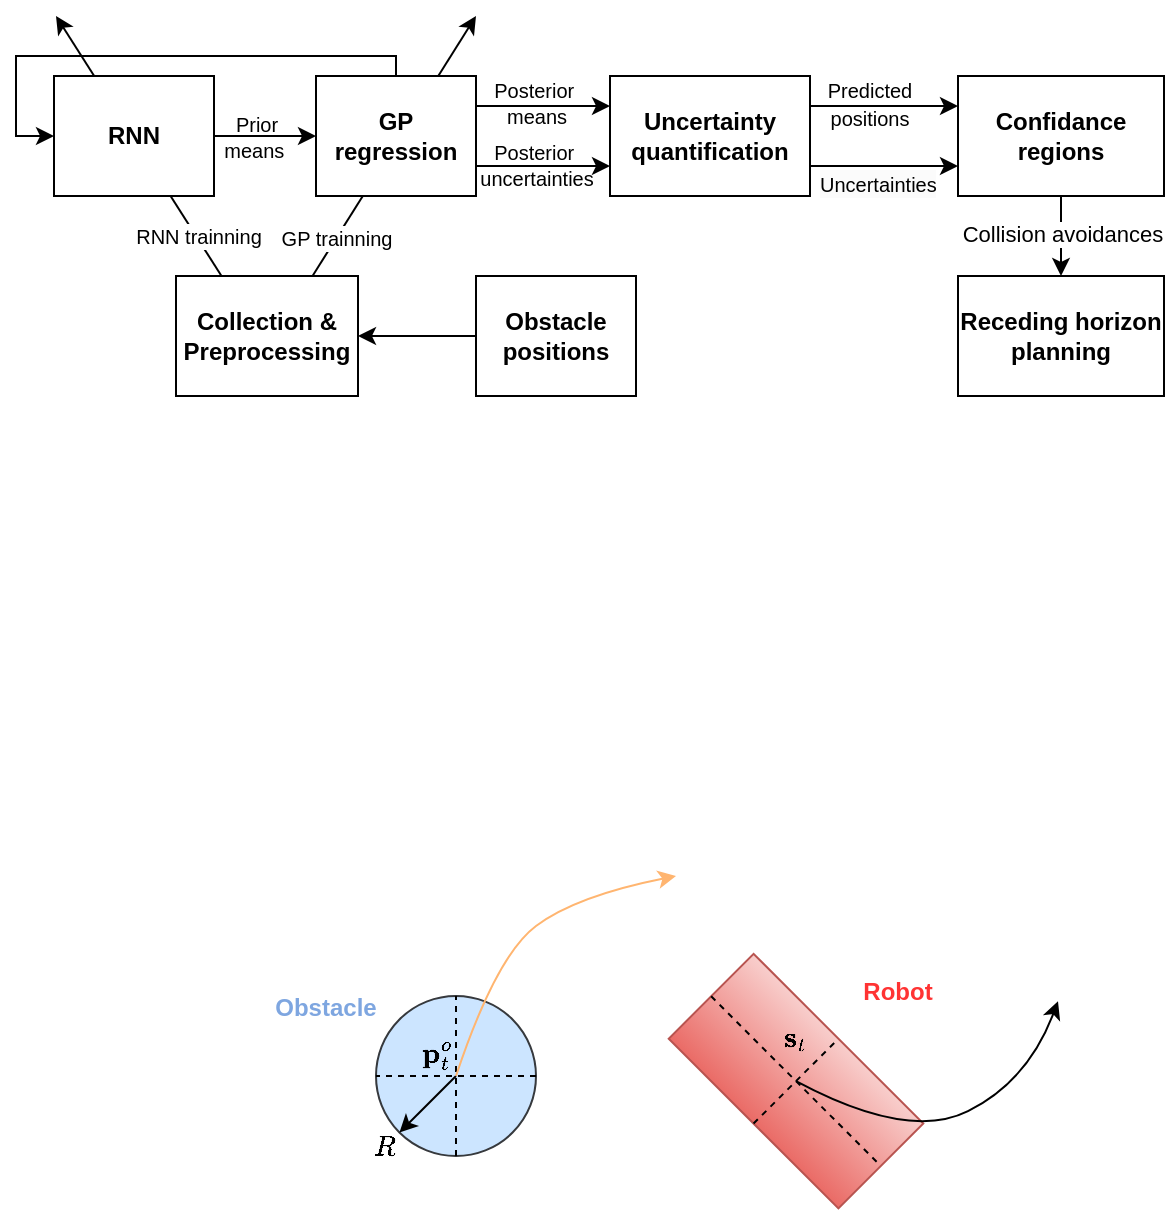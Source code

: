 <mxfile version="26.0.14">
  <diagram name="Page-1" id="GaQjfFJ9bCtF0tFXYjhQ">
    <mxGraphModel dx="958" dy="546" grid="1" gridSize="10" guides="1" tooltips="1" connect="1" arrows="1" fold="1" page="1" pageScale="1" pageWidth="827" pageHeight="1169" math="1" shadow="0">
      <root>
        <mxCell id="0" />
        <mxCell id="1" parent="0" />
        <mxCell id="_HUgXo8m6xiWr_ruXOVi-2" value="" style="rounded=0;whiteSpace=wrap;html=1;rotation=45;fillColor=#f8cecc;strokeColor=#b85450;gradientColor=#ea6b66;" parent="1" vertex="1">
          <mxGeometry x="380" y="972.57" width="120" height="60" as="geometry" />
        </mxCell>
        <mxCell id="T1mWJVR4Jfj2hTx4SNUG-9" value="" style="endArrow=classic;html=1;rounded=0;exitX=0.25;exitY=0;exitDx=0;exitDy=0;" parent="1" source="T1mWJVR4Jfj2hTx4SNUG-4" edge="1">
          <mxGeometry width="50" height="50" relative="1" as="geometry">
            <mxPoint x="230" y="640" as="sourcePoint" />
            <mxPoint x="70" y="470" as="targetPoint" />
          </mxGeometry>
        </mxCell>
        <mxCell id="T1mWJVR4Jfj2hTx4SNUG-31" value="&lt;font style=&quot;font-size: 10px;&quot;&gt;RNN trainning&lt;/font&gt;" style="edgeLabel;html=1;align=center;verticalAlign=middle;resizable=0;points=[];" parent="T1mWJVR4Jfj2hTx4SNUG-9" vertex="1" connectable="0">
          <mxGeometry x="-0.68" relative="1" as="geometry">
            <mxPoint x="1" as="offset" />
          </mxGeometry>
        </mxCell>
        <mxCell id="T1mWJVR4Jfj2hTx4SNUG-28" value="" style="endArrow=classic;html=1;rounded=0;exitX=0.75;exitY=0;exitDx=0;exitDy=0;" parent="1" source="T1mWJVR4Jfj2hTx4SNUG-4" edge="1">
          <mxGeometry width="50" height="50" relative="1" as="geometry">
            <mxPoint x="360" y="690" as="sourcePoint" />
            <mxPoint x="280" y="470" as="targetPoint" />
          </mxGeometry>
        </mxCell>
        <mxCell id="T1mWJVR4Jfj2hTx4SNUG-30" value="&lt;font style=&quot;font-size: 10px;&quot;&gt;GP trainning&lt;/font&gt;" style="edgeLabel;html=1;align=center;verticalAlign=middle;resizable=0;points=[];" parent="T1mWJVR4Jfj2hTx4SNUG-28" vertex="1" connectable="0">
          <mxGeometry x="-0.665" y="2" relative="1" as="geometry">
            <mxPoint y="3" as="offset" />
          </mxGeometry>
        </mxCell>
        <mxCell id="T1mWJVR4Jfj2hTx4SNUG-12" value="" style="endArrow=classic;html=1;rounded=0;exitX=1;exitY=0.25;exitDx=0;exitDy=0;entryX=0;entryY=0.25;entryDx=0;entryDy=0;" parent="1" source="T1mWJVR4Jfj2hTx4SNUG-2" target="T1mWJVR4Jfj2hTx4SNUG-5" edge="1">
          <mxGeometry width="50" height="50" relative="1" as="geometry">
            <mxPoint x="150" y="610" as="sourcePoint" />
            <mxPoint x="150" y="570" as="targetPoint" />
          </mxGeometry>
        </mxCell>
        <mxCell id="T1mWJVR4Jfj2hTx4SNUG-19" value="&lt;font style=&quot;font-size: 10px;&quot;&gt;Posterior&amp;nbsp;&lt;/font&gt;&lt;div style=&quot;font-size: 10px;&quot;&gt;&lt;font style=&quot;font-size: 10px;&quot;&gt;means&lt;/font&gt;&lt;/div&gt;" style="text;html=1;align=center;verticalAlign=middle;resizable=0;points=[];autosize=1;strokeColor=none;fillColor=none;" parent="1" vertex="1">
          <mxGeometry x="275" y="493" width="70" height="40" as="geometry" />
        </mxCell>
        <mxCell id="T1mWJVR4Jfj2hTx4SNUG-22" value="&lt;div style=&quot;&quot;&gt;&lt;span style=&quot;font-size: 10px; text-wrap: nowrap;&quot;&gt;Predicted&lt;/span&gt;&lt;/div&gt;&lt;div style=&quot;&quot;&gt;&lt;span style=&quot;font-size: 10px; text-wrap: nowrap;&quot;&gt;positions&lt;/span&gt;&lt;/div&gt;" style="text;whiteSpace=wrap;html=1;align=center;" parent="1" vertex="1">
          <mxGeometry x="447" y="493" width="60" height="40" as="geometry" />
        </mxCell>
        <mxCell id="T1mWJVR4Jfj2hTx4SNUG-1" value="&lt;b&gt;RNN&lt;/b&gt;" style="rounded=0;whiteSpace=wrap;html=1;" parent="1" vertex="1">
          <mxGeometry x="69" y="500" width="80" height="60" as="geometry" />
        </mxCell>
        <mxCell id="T1mWJVR4Jfj2hTx4SNUG-2" value="&lt;b&gt;GP regression&lt;/b&gt;" style="rounded=0;whiteSpace=wrap;html=1;" parent="1" vertex="1">
          <mxGeometry x="200" y="500" width="80" height="60" as="geometry" />
        </mxCell>
        <mxCell id="T1mWJVR4Jfj2hTx4SNUG-3" value="&lt;div&gt;&lt;b&gt;Obstacle positions&lt;/b&gt;&lt;/div&gt;" style="rounded=0;whiteSpace=wrap;html=1;" parent="1" vertex="1">
          <mxGeometry x="280" y="600" width="80" height="60" as="geometry" />
        </mxCell>
        <mxCell id="T1mWJVR4Jfj2hTx4SNUG-4" value="&lt;b&gt;Collection &amp;amp; Pre&lt;/b&gt;&lt;b style=&quot;background-color: initial;&quot;&gt;processing&lt;/b&gt;" style="rounded=0;whiteSpace=wrap;html=1;" parent="1" vertex="1">
          <mxGeometry x="130" y="600" width="91" height="60" as="geometry" />
        </mxCell>
        <mxCell id="T1mWJVR4Jfj2hTx4SNUG-5" value="&lt;b&gt;Uncertainty&lt;/b&gt;&lt;div&gt;&lt;b&gt;quantification&lt;/b&gt;&lt;/div&gt;" style="rounded=0;whiteSpace=wrap;html=1;" parent="1" vertex="1">
          <mxGeometry x="347" y="500" width="100" height="60" as="geometry" />
        </mxCell>
        <mxCell id="T1mWJVR4Jfj2hTx4SNUG-6" value="&lt;b&gt;Confidance&lt;/b&gt;&lt;div&gt;&lt;b&gt;regions&lt;/b&gt;&lt;/div&gt;" style="rounded=0;whiteSpace=wrap;html=1;" parent="1" vertex="1">
          <mxGeometry x="521" y="500" width="103" height="60" as="geometry" />
        </mxCell>
        <mxCell id="T1mWJVR4Jfj2hTx4SNUG-7" value="&lt;b&gt;Receding horizon&lt;/b&gt;&lt;div&gt;&lt;b&gt;planning&lt;/b&gt;&lt;/div&gt;" style="rounded=0;whiteSpace=wrap;html=1;" parent="1" vertex="1">
          <mxGeometry x="521" y="600" width="103" height="60" as="geometry" />
        </mxCell>
        <mxCell id="T1mWJVR4Jfj2hTx4SNUG-8" value="" style="endArrow=classic;html=1;rounded=0;exitX=0;exitY=0.5;exitDx=0;exitDy=0;entryX=1;entryY=0.5;entryDx=0;entryDy=0;" parent="1" source="T1mWJVR4Jfj2hTx4SNUG-3" target="T1mWJVR4Jfj2hTx4SNUG-4" edge="1">
          <mxGeometry width="50" height="50" relative="1" as="geometry">
            <mxPoint x="416.5" y="690" as="sourcePoint" />
            <mxPoint x="466.5" y="640" as="targetPoint" />
          </mxGeometry>
        </mxCell>
        <mxCell id="T1mWJVR4Jfj2hTx4SNUG-10" value="" style="endArrow=classic;html=1;rounded=0;entryX=0;entryY=0.5;entryDx=0;entryDy=0;exitX=0.5;exitY=0;exitDx=0;exitDy=0;" parent="1" source="T1mWJVR4Jfj2hTx4SNUG-2" target="T1mWJVR4Jfj2hTx4SNUG-1" edge="1">
          <mxGeometry width="50" height="50" relative="1" as="geometry">
            <mxPoint x="380" y="515" as="sourcePoint" />
            <mxPoint x="380" y="470" as="targetPoint" />
            <Array as="points">
              <mxPoint x="240" y="490" />
              <mxPoint x="50" y="490" />
              <mxPoint x="50" y="530" />
              <mxPoint x="60" y="530" />
            </Array>
          </mxGeometry>
        </mxCell>
        <mxCell id="T1mWJVR4Jfj2hTx4SNUG-11" value="" style="endArrow=classic;html=1;rounded=0;exitX=1;exitY=0.5;exitDx=0;exitDy=0;entryX=0;entryY=0.5;entryDx=0;entryDy=0;" parent="1" source="T1mWJVR4Jfj2hTx4SNUG-1" target="T1mWJVR4Jfj2hTx4SNUG-2" edge="1">
          <mxGeometry width="50" height="50" relative="1" as="geometry">
            <mxPoint x="150" y="610" as="sourcePoint" />
            <mxPoint x="150" y="570" as="targetPoint" />
          </mxGeometry>
        </mxCell>
        <mxCell id="T1mWJVR4Jfj2hTx4SNUG-13" value="" style="endArrow=classic;html=1;rounded=0;entryX=0;entryY=0.75;entryDx=0;entryDy=0;exitX=1;exitY=0.75;exitDx=0;exitDy=0;" parent="1" target="T1mWJVR4Jfj2hTx4SNUG-5" edge="1" source="T1mWJVR4Jfj2hTx4SNUG-2">
          <mxGeometry width="50" height="50" relative="1" as="geometry">
            <mxPoint x="300" y="560" as="sourcePoint" />
            <mxPoint x="365" y="544" as="targetPoint" />
          </mxGeometry>
        </mxCell>
        <mxCell id="T1mWJVR4Jfj2hTx4SNUG-14" value="" style="endArrow=classic;html=1;rounded=0;exitX=1;exitY=0.25;exitDx=0;exitDy=0;entryX=0;entryY=0.25;entryDx=0;entryDy=0;" parent="1" source="T1mWJVR4Jfj2hTx4SNUG-5" target="T1mWJVR4Jfj2hTx4SNUG-6" edge="1">
          <mxGeometry width="50" height="50" relative="1" as="geometry">
            <mxPoint x="374" y="525" as="sourcePoint" />
            <mxPoint x="414" y="525" as="targetPoint" />
          </mxGeometry>
        </mxCell>
        <mxCell id="T1mWJVR4Jfj2hTx4SNUG-15" value="" style="endArrow=classic;html=1;rounded=0;exitX=1;exitY=0.75;exitDx=0;exitDy=0;entryX=0;entryY=0.75;entryDx=0;entryDy=0;" parent="1" source="T1mWJVR4Jfj2hTx4SNUG-5" target="T1mWJVR4Jfj2hTx4SNUG-6" edge="1">
          <mxGeometry width="50" height="50" relative="1" as="geometry">
            <mxPoint x="384" y="535" as="sourcePoint" />
            <mxPoint x="424" y="535" as="targetPoint" />
          </mxGeometry>
        </mxCell>
        <mxCell id="T1mWJVR4Jfj2hTx4SNUG-16" value="" style="endArrow=classic;html=1;rounded=0;exitX=0.5;exitY=1;exitDx=0;exitDy=0;entryX=0.5;entryY=0;entryDx=0;entryDy=0;" parent="1" source="T1mWJVR4Jfj2hTx4SNUG-6" target="T1mWJVR4Jfj2hTx4SNUG-7" edge="1">
          <mxGeometry width="50" height="50" relative="1" as="geometry">
            <mxPoint x="540" y="555" as="sourcePoint" />
            <mxPoint x="580" y="555" as="targetPoint" />
          </mxGeometry>
        </mxCell>
        <mxCell id="_HUgXo8m6xiWr_ruXOVi-1" value="Collision avoidances" style="edgeLabel;html=1;align=center;verticalAlign=middle;resizable=0;points=[];" parent="T1mWJVR4Jfj2hTx4SNUG-16" vertex="1" connectable="0">
          <mxGeometry x="-0.064" relative="1" as="geometry">
            <mxPoint as="offset" />
          </mxGeometry>
        </mxCell>
        <mxCell id="T1mWJVR4Jfj2hTx4SNUG-21" value="&lt;font style=&quot;font-size: 10px;&quot;&gt;Prior&lt;/font&gt;&lt;div style=&quot;font-size: 10px;&quot;&gt;&lt;font style=&quot;font-size: 10px;&quot;&gt;means&amp;nbsp;&lt;/font&gt;&lt;/div&gt;" style="text;html=1;align=center;verticalAlign=middle;resizable=0;points=[];autosize=1;strokeColor=none;fillColor=none;" parent="1" vertex="1">
          <mxGeometry x="140" y="510" width="60" height="40" as="geometry" />
        </mxCell>
        <mxCell id="T1mWJVR4Jfj2hTx4SNUG-23" value="&lt;span style=&quot;color: rgb(0, 0, 0); font-family: Helvetica; font-style: normal; font-variant-ligatures: normal; font-variant-caps: normal; font-weight: 400; letter-spacing: normal; orphans: 2; text-align: center; text-indent: 0px; text-transform: none; widows: 2; word-spacing: 0px; -webkit-text-stroke-width: 0px; white-space: nowrap; background-color: rgb(251, 251, 251); text-decoration-thickness: initial; text-decoration-style: initial; text-decoration-color: initial; float: none; display: inline !important;&quot;&gt;&lt;font style=&quot;font-size: 10px;&quot;&gt;Uncertainties&lt;/font&gt;&lt;/span&gt;" style="text;whiteSpace=wrap;html=1;" parent="1" vertex="1">
          <mxGeometry x="450" y="540" width="60" height="20" as="geometry" />
        </mxCell>
        <mxCell id="T1mWJVR4Jfj2hTx4SNUG-26" value="&lt;font style=&quot;font-size: 10px;&quot;&gt;Posterior&amp;nbsp;&lt;/font&gt;&lt;div style=&quot;font-size: 10px;&quot;&gt;&lt;font style=&quot;font-size: 10px;&quot;&gt;uncertainties&lt;/font&gt;&lt;/div&gt;" style="text;html=1;align=center;verticalAlign=middle;resizable=0;points=[];autosize=1;strokeColor=none;fillColor=none;" parent="1" vertex="1">
          <mxGeometry x="270" y="524" width="80" height="40" as="geometry" />
        </mxCell>
        <mxCell id="_HUgXo8m6xiWr_ruXOVi-3" value="" style="endArrow=none;html=1;rounded=0;exitX=0.5;exitY=1;exitDx=0;exitDy=0;entryX=0.5;entryY=0;entryDx=0;entryDy=0;dashed=1;" parent="1" source="_HUgXo8m6xiWr_ruXOVi-2" target="_HUgXo8m6xiWr_ruXOVi-2" edge="1">
          <mxGeometry width="50" height="50" relative="1" as="geometry">
            <mxPoint x="501" y="1002.57" as="sourcePoint" />
            <mxPoint x="551" y="952.57" as="targetPoint" />
          </mxGeometry>
        </mxCell>
        <mxCell id="_HUgXo8m6xiWr_ruXOVi-5" value="" style="endArrow=none;html=1;rounded=0;exitX=0;exitY=0.5;exitDx=0;exitDy=0;entryX=1;entryY=0.5;entryDx=0;entryDy=0;dashed=1;" parent="1" source="_HUgXo8m6xiWr_ruXOVi-2" target="_HUgXo8m6xiWr_ruXOVi-2" edge="1">
          <mxGeometry width="50" height="50" relative="1" as="geometry">
            <mxPoint x="451" y="1112.57" as="sourcePoint" />
            <mxPoint x="451" y="1052.57" as="targetPoint" />
          </mxGeometry>
        </mxCell>
        <mxCell id="_HUgXo8m6xiWr_ruXOVi-6" value="" style="ellipse;whiteSpace=wrap;html=1;aspect=fixed;fillColor=#cce5ff;strokeColor=#36393d;" parent="1" vertex="1">
          <mxGeometry x="230" y="960" width="80" height="80" as="geometry" />
        </mxCell>
        <mxCell id="_HUgXo8m6xiWr_ruXOVi-7" value="$$\mathbf{s}_t$$" style="text;html=1;align=center;verticalAlign=middle;whiteSpace=wrap;rounded=0;" parent="1" vertex="1">
          <mxGeometry x="425" y="965.57" width="30" height="30" as="geometry" />
        </mxCell>
        <mxCell id="_HUgXo8m6xiWr_ruXOVi-8" value="" style="endArrow=none;html=1;rounded=0;exitX=0.5;exitY=1;exitDx=0;exitDy=0;entryX=0.5;entryY=0;entryDx=0;entryDy=0;dashed=1;" parent="1" source="_HUgXo8m6xiWr_ruXOVi-6" target="_HUgXo8m6xiWr_ruXOVi-6" edge="1">
          <mxGeometry width="50" height="50" relative="1" as="geometry">
            <mxPoint x="280" y="770" as="sourcePoint" />
            <mxPoint x="280" y="890" as="targetPoint" />
          </mxGeometry>
        </mxCell>
        <mxCell id="_HUgXo8m6xiWr_ruXOVi-9" value="" style="endArrow=none;html=1;rounded=0;exitX=1;exitY=0.5;exitDx=0;exitDy=0;entryX=0;entryY=0.5;entryDx=0;entryDy=0;dashed=1;" parent="1" source="_HUgXo8m6xiWr_ruXOVi-6" target="_HUgXo8m6xiWr_ruXOVi-6" edge="1">
          <mxGeometry width="50" height="50" relative="1" as="geometry">
            <mxPoint x="290" y="780" as="sourcePoint" />
            <mxPoint x="290" y="900" as="targetPoint" />
          </mxGeometry>
        </mxCell>
        <mxCell id="_HUgXo8m6xiWr_ruXOVi-10" value="$$\mathbf{p}_t^o$$" style="text;html=1;align=center;verticalAlign=middle;whiteSpace=wrap;rounded=0;" parent="1" vertex="1">
          <mxGeometry x="246" y="974" width="30" height="30" as="geometry" />
        </mxCell>
        <mxCell id="_HUgXo8m6xiWr_ruXOVi-11" value="" style="endArrow=classic;html=1;rounded=0;entryX=0;entryY=1;entryDx=0;entryDy=0;" parent="1" target="_HUgXo8m6xiWr_ruXOVi-6" edge="1">
          <mxGeometry width="50" height="50" relative="1" as="geometry">
            <mxPoint x="270" y="1000" as="sourcePoint" />
            <mxPoint x="380" y="830" as="targetPoint" />
          </mxGeometry>
        </mxCell>
        <mxCell id="_HUgXo8m6xiWr_ruXOVi-12" value="$$R$$" style="text;html=1;align=center;verticalAlign=middle;whiteSpace=wrap;rounded=0;" parent="1" vertex="1">
          <mxGeometry x="221" y="1025" width="26" height="20" as="geometry" />
        </mxCell>
        <mxCell id="_HUgXo8m6xiWr_ruXOVi-13" value="" style="curved=1;endArrow=classic;html=1;rounded=0;endFill=1;fillColor=#ffcc99;strokeColor=#FFB570;" parent="1" edge="1">
          <mxGeometry width="50" height="50" relative="1" as="geometry">
            <mxPoint x="270" y="1000" as="sourcePoint" />
            <mxPoint x="380" y="900" as="targetPoint" />
            <Array as="points">
              <mxPoint x="290" y="940" />
              <mxPoint x="330" y="910" />
            </Array>
          </mxGeometry>
        </mxCell>
        <mxCell id="_HUgXo8m6xiWr_ruXOVi-16" value="" style="curved=1;endArrow=classic;html=1;rounded=0;" parent="1" edge="1">
          <mxGeometry width="50" height="50" relative="1" as="geometry">
            <mxPoint x="440" y="1002.57" as="sourcePoint" />
            <mxPoint x="571" y="962.57" as="targetPoint" />
            <Array as="points">
              <mxPoint x="496" y="1032.57" />
              <mxPoint x="556" y="1002.57" />
            </Array>
          </mxGeometry>
        </mxCell>
        <mxCell id="_HUgXo8m6xiWr_ruXOVi-17" value="&lt;b&gt;&lt;font color=&quot;#7ea6e0&quot;&gt;Obstacle&lt;/font&gt;&lt;/b&gt;" style="text;html=1;align=center;verticalAlign=middle;whiteSpace=wrap;rounded=0;" parent="1" vertex="1">
          <mxGeometry x="175" y="951" width="60" height="30" as="geometry" />
        </mxCell>
        <mxCell id="_HUgXo8m6xiWr_ruXOVi-18" value="&lt;font color=&quot;#ff3333&quot;&gt;&lt;b&gt;Robot&lt;/b&gt;&lt;/font&gt;" style="text;html=1;align=center;verticalAlign=middle;whiteSpace=wrap;rounded=0;" parent="1" vertex="1">
          <mxGeometry x="461" y="942.57" width="60" height="30" as="geometry" />
        </mxCell>
      </root>
    </mxGraphModel>
  </diagram>
</mxfile>
